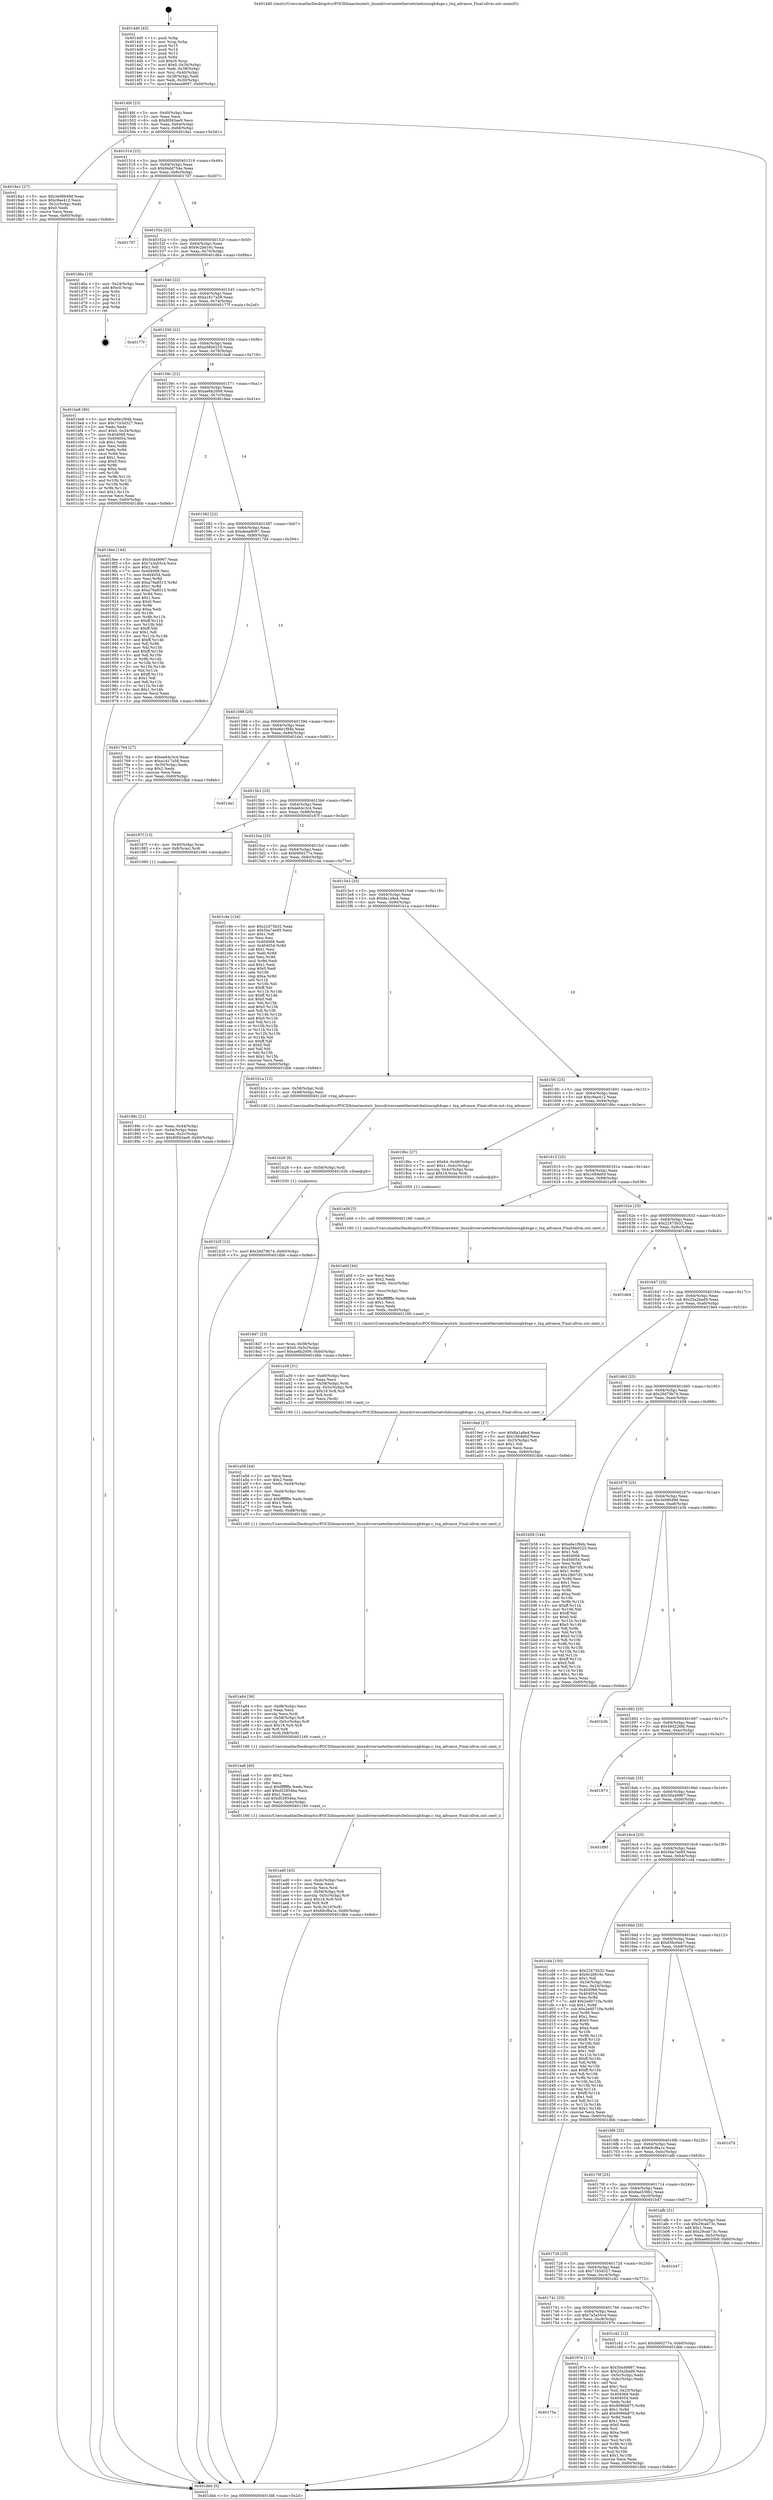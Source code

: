 digraph "0x4014d0" {
  label = "0x4014d0 (/mnt/c/Users/mathe/Desktop/tcc/POCII/binaries/extr_linuxdriversnetethernetchelsiocxgb4sge.c_txq_advance_Final-ollvm.out::main(0))"
  labelloc = "t"
  node[shape=record]

  Entry [label="",width=0.3,height=0.3,shape=circle,fillcolor=black,style=filled]
  "0x4014fd" [label="{
     0x4014fd [23]\l
     | [instrs]\l
     &nbsp;&nbsp;0x4014fd \<+3\>: mov -0x60(%rbp),%eax\l
     &nbsp;&nbsp;0x401500 \<+2\>: mov %eax,%ecx\l
     &nbsp;&nbsp;0x401502 \<+6\>: sub $0x80f43ae9,%ecx\l
     &nbsp;&nbsp;0x401508 \<+3\>: mov %eax,-0x64(%rbp)\l
     &nbsp;&nbsp;0x40150b \<+3\>: mov %ecx,-0x68(%rbp)\l
     &nbsp;&nbsp;0x40150e \<+6\>: je 00000000004018a1 \<main+0x3d1\>\l
  }"]
  "0x4018a1" [label="{
     0x4018a1 [27]\l
     | [instrs]\l
     &nbsp;&nbsp;0x4018a1 \<+5\>: mov $0x3e08649d,%eax\l
     &nbsp;&nbsp;0x4018a6 \<+5\>: mov $0xc9ae412,%ecx\l
     &nbsp;&nbsp;0x4018ab \<+3\>: mov -0x2c(%rbp),%edx\l
     &nbsp;&nbsp;0x4018ae \<+3\>: cmp $0x0,%edx\l
     &nbsp;&nbsp;0x4018b1 \<+3\>: cmove %ecx,%eax\l
     &nbsp;&nbsp;0x4018b4 \<+3\>: mov %eax,-0x60(%rbp)\l
     &nbsp;&nbsp;0x4018b7 \<+5\>: jmp 0000000000401dbb \<main+0x8eb\>\l
  }"]
  "0x401514" [label="{
     0x401514 [22]\l
     | [instrs]\l
     &nbsp;&nbsp;0x401514 \<+5\>: jmp 0000000000401519 \<main+0x49\>\l
     &nbsp;&nbsp;0x401519 \<+3\>: mov -0x64(%rbp),%eax\l
     &nbsp;&nbsp;0x40151c \<+5\>: sub $0x94dd754e,%eax\l
     &nbsp;&nbsp;0x401521 \<+3\>: mov %eax,-0x6c(%rbp)\l
     &nbsp;&nbsp;0x401524 \<+6\>: je 00000000004017d7 \<main+0x307\>\l
  }"]
  Exit [label="",width=0.3,height=0.3,shape=circle,fillcolor=black,style=filled,peripheries=2]
  "0x4017d7" [label="{
     0x4017d7\l
  }", style=dashed]
  "0x40152a" [label="{
     0x40152a [22]\l
     | [instrs]\l
     &nbsp;&nbsp;0x40152a \<+5\>: jmp 000000000040152f \<main+0x5f\>\l
     &nbsp;&nbsp;0x40152f \<+3\>: mov -0x64(%rbp),%eax\l
     &nbsp;&nbsp;0x401532 \<+5\>: sub $0x9c2b616c,%eax\l
     &nbsp;&nbsp;0x401537 \<+3\>: mov %eax,-0x70(%rbp)\l
     &nbsp;&nbsp;0x40153a \<+6\>: je 0000000000401d6a \<main+0x89a\>\l
  }"]
  "0x401b2f" [label="{
     0x401b2f [12]\l
     | [instrs]\l
     &nbsp;&nbsp;0x401b2f \<+7\>: movl $0x26d79b74,-0x60(%rbp)\l
     &nbsp;&nbsp;0x401b36 \<+5\>: jmp 0000000000401dbb \<main+0x8eb\>\l
  }"]
  "0x401d6a" [label="{
     0x401d6a [19]\l
     | [instrs]\l
     &nbsp;&nbsp;0x401d6a \<+3\>: mov -0x24(%rbp),%eax\l
     &nbsp;&nbsp;0x401d6d \<+7\>: add $0xc0,%rsp\l
     &nbsp;&nbsp;0x401d74 \<+1\>: pop %rbx\l
     &nbsp;&nbsp;0x401d75 \<+2\>: pop %r12\l
     &nbsp;&nbsp;0x401d77 \<+2\>: pop %r14\l
     &nbsp;&nbsp;0x401d79 \<+2\>: pop %r15\l
     &nbsp;&nbsp;0x401d7b \<+1\>: pop %rbp\l
     &nbsp;&nbsp;0x401d7c \<+1\>: ret\l
  }"]
  "0x401540" [label="{
     0x401540 [22]\l
     | [instrs]\l
     &nbsp;&nbsp;0x401540 \<+5\>: jmp 0000000000401545 \<main+0x75\>\l
     &nbsp;&nbsp;0x401545 \<+3\>: mov -0x64(%rbp),%eax\l
     &nbsp;&nbsp;0x401548 \<+5\>: sub $0xa1617a58,%eax\l
     &nbsp;&nbsp;0x40154d \<+3\>: mov %eax,-0x74(%rbp)\l
     &nbsp;&nbsp;0x401550 \<+6\>: je 000000000040177f \<main+0x2af\>\l
  }"]
  "0x401b26" [label="{
     0x401b26 [9]\l
     | [instrs]\l
     &nbsp;&nbsp;0x401b26 \<+4\>: mov -0x58(%rbp),%rdi\l
     &nbsp;&nbsp;0x401b2a \<+5\>: call 0000000000401030 \<free@plt\>\l
     | [calls]\l
     &nbsp;&nbsp;0x401030 \{1\} (unknown)\l
  }"]
  "0x40177f" [label="{
     0x40177f\l
  }", style=dashed]
  "0x401556" [label="{
     0x401556 [22]\l
     | [instrs]\l
     &nbsp;&nbsp;0x401556 \<+5\>: jmp 000000000040155b \<main+0x8b\>\l
     &nbsp;&nbsp;0x40155b \<+3\>: mov -0x64(%rbp),%eax\l
     &nbsp;&nbsp;0x40155e \<+5\>: sub $0xa56b0225,%eax\l
     &nbsp;&nbsp;0x401563 \<+3\>: mov %eax,-0x78(%rbp)\l
     &nbsp;&nbsp;0x401566 \<+6\>: je 0000000000401be8 \<main+0x718\>\l
  }"]
  "0x401ad0" [label="{
     0x401ad0 [43]\l
     | [instrs]\l
     &nbsp;&nbsp;0x401ad0 \<+6\>: mov -0xdc(%rbp),%ecx\l
     &nbsp;&nbsp;0x401ad6 \<+3\>: imul %eax,%ecx\l
     &nbsp;&nbsp;0x401ad9 \<+3\>: movslq %ecx,%rdi\l
     &nbsp;&nbsp;0x401adc \<+4\>: mov -0x58(%rbp),%r8\l
     &nbsp;&nbsp;0x401ae0 \<+4\>: movslq -0x5c(%rbp),%r9\l
     &nbsp;&nbsp;0x401ae4 \<+4\>: imul $0x18,%r9,%r9\l
     &nbsp;&nbsp;0x401ae8 \<+3\>: add %r9,%r8\l
     &nbsp;&nbsp;0x401aeb \<+4\>: mov %rdi,0x10(%r8)\l
     &nbsp;&nbsp;0x401aef \<+7\>: movl $0x69cf8a1e,-0x60(%rbp)\l
     &nbsp;&nbsp;0x401af6 \<+5\>: jmp 0000000000401dbb \<main+0x8eb\>\l
  }"]
  "0x401be8" [label="{
     0x401be8 [90]\l
     | [instrs]\l
     &nbsp;&nbsp;0x401be8 \<+5\>: mov $0xe6e1f94b,%eax\l
     &nbsp;&nbsp;0x401bed \<+5\>: mov $0x71b5d327,%ecx\l
     &nbsp;&nbsp;0x401bf2 \<+2\>: xor %edx,%edx\l
     &nbsp;&nbsp;0x401bf4 \<+7\>: movl $0x0,-0x34(%rbp)\l
     &nbsp;&nbsp;0x401bfb \<+7\>: mov 0x404068,%esi\l
     &nbsp;&nbsp;0x401c02 \<+7\>: mov 0x404054,%edi\l
     &nbsp;&nbsp;0x401c09 \<+3\>: sub $0x1,%edx\l
     &nbsp;&nbsp;0x401c0c \<+3\>: mov %esi,%r8d\l
     &nbsp;&nbsp;0x401c0f \<+3\>: add %edx,%r8d\l
     &nbsp;&nbsp;0x401c12 \<+4\>: imul %r8d,%esi\l
     &nbsp;&nbsp;0x401c16 \<+3\>: and $0x1,%esi\l
     &nbsp;&nbsp;0x401c19 \<+3\>: cmp $0x0,%esi\l
     &nbsp;&nbsp;0x401c1c \<+4\>: sete %r9b\l
     &nbsp;&nbsp;0x401c20 \<+3\>: cmp $0xa,%edi\l
     &nbsp;&nbsp;0x401c23 \<+4\>: setl %r10b\l
     &nbsp;&nbsp;0x401c27 \<+3\>: mov %r9b,%r11b\l
     &nbsp;&nbsp;0x401c2a \<+3\>: and %r10b,%r11b\l
     &nbsp;&nbsp;0x401c2d \<+3\>: xor %r10b,%r9b\l
     &nbsp;&nbsp;0x401c30 \<+3\>: or %r9b,%r11b\l
     &nbsp;&nbsp;0x401c33 \<+4\>: test $0x1,%r11b\l
     &nbsp;&nbsp;0x401c37 \<+3\>: cmovne %ecx,%eax\l
     &nbsp;&nbsp;0x401c3a \<+3\>: mov %eax,-0x60(%rbp)\l
     &nbsp;&nbsp;0x401c3d \<+5\>: jmp 0000000000401dbb \<main+0x8eb\>\l
  }"]
  "0x40156c" [label="{
     0x40156c [22]\l
     | [instrs]\l
     &nbsp;&nbsp;0x40156c \<+5\>: jmp 0000000000401571 \<main+0xa1\>\l
     &nbsp;&nbsp;0x401571 \<+3\>: mov -0x64(%rbp),%eax\l
     &nbsp;&nbsp;0x401574 \<+5\>: sub $0xae6b2009,%eax\l
     &nbsp;&nbsp;0x401579 \<+3\>: mov %eax,-0x7c(%rbp)\l
     &nbsp;&nbsp;0x40157c \<+6\>: je 00000000004018ee \<main+0x41e\>\l
  }"]
  "0x401aa8" [label="{
     0x401aa8 [40]\l
     | [instrs]\l
     &nbsp;&nbsp;0x401aa8 \<+5\>: mov $0x2,%ecx\l
     &nbsp;&nbsp;0x401aad \<+1\>: cltd\l
     &nbsp;&nbsp;0x401aae \<+2\>: idiv %ecx\l
     &nbsp;&nbsp;0x401ab0 \<+6\>: imul $0xfffffffe,%edx,%ecx\l
     &nbsp;&nbsp;0x401ab6 \<+6\>: add $0xd52854ba,%ecx\l
     &nbsp;&nbsp;0x401abc \<+3\>: add $0x1,%ecx\l
     &nbsp;&nbsp;0x401abf \<+6\>: sub $0xd52854ba,%ecx\l
     &nbsp;&nbsp;0x401ac5 \<+6\>: mov %ecx,-0xdc(%rbp)\l
     &nbsp;&nbsp;0x401acb \<+5\>: call 0000000000401160 \<next_i\>\l
     | [calls]\l
     &nbsp;&nbsp;0x401160 \{1\} (/mnt/c/Users/mathe/Desktop/tcc/POCII/binaries/extr_linuxdriversnetethernetchelsiocxgb4sge.c_txq_advance_Final-ollvm.out::next_i)\l
  }"]
  "0x4018ee" [label="{
     0x4018ee [144]\l
     | [instrs]\l
     &nbsp;&nbsp;0x4018ee \<+5\>: mov $0x50a49967,%eax\l
     &nbsp;&nbsp;0x4018f3 \<+5\>: mov $0x7a3a55c4,%ecx\l
     &nbsp;&nbsp;0x4018f8 \<+2\>: mov $0x1,%dl\l
     &nbsp;&nbsp;0x4018fa \<+7\>: mov 0x404068,%esi\l
     &nbsp;&nbsp;0x401901 \<+7\>: mov 0x404054,%edi\l
     &nbsp;&nbsp;0x401908 \<+3\>: mov %esi,%r8d\l
     &nbsp;&nbsp;0x40190b \<+7\>: add $0xa78a8515,%r8d\l
     &nbsp;&nbsp;0x401912 \<+4\>: sub $0x1,%r8d\l
     &nbsp;&nbsp;0x401916 \<+7\>: sub $0xa78a8515,%r8d\l
     &nbsp;&nbsp;0x40191d \<+4\>: imul %r8d,%esi\l
     &nbsp;&nbsp;0x401921 \<+3\>: and $0x1,%esi\l
     &nbsp;&nbsp;0x401924 \<+3\>: cmp $0x0,%esi\l
     &nbsp;&nbsp;0x401927 \<+4\>: sete %r9b\l
     &nbsp;&nbsp;0x40192b \<+3\>: cmp $0xa,%edi\l
     &nbsp;&nbsp;0x40192e \<+4\>: setl %r10b\l
     &nbsp;&nbsp;0x401932 \<+3\>: mov %r9b,%r11b\l
     &nbsp;&nbsp;0x401935 \<+4\>: xor $0xff,%r11b\l
     &nbsp;&nbsp;0x401939 \<+3\>: mov %r10b,%bl\l
     &nbsp;&nbsp;0x40193c \<+3\>: xor $0xff,%bl\l
     &nbsp;&nbsp;0x40193f \<+3\>: xor $0x1,%dl\l
     &nbsp;&nbsp;0x401942 \<+3\>: mov %r11b,%r14b\l
     &nbsp;&nbsp;0x401945 \<+4\>: and $0xff,%r14b\l
     &nbsp;&nbsp;0x401949 \<+3\>: and %dl,%r9b\l
     &nbsp;&nbsp;0x40194c \<+3\>: mov %bl,%r15b\l
     &nbsp;&nbsp;0x40194f \<+4\>: and $0xff,%r15b\l
     &nbsp;&nbsp;0x401953 \<+3\>: and %dl,%r10b\l
     &nbsp;&nbsp;0x401956 \<+3\>: or %r9b,%r14b\l
     &nbsp;&nbsp;0x401959 \<+3\>: or %r10b,%r15b\l
     &nbsp;&nbsp;0x40195c \<+3\>: xor %r15b,%r14b\l
     &nbsp;&nbsp;0x40195f \<+3\>: or %bl,%r11b\l
     &nbsp;&nbsp;0x401962 \<+4\>: xor $0xff,%r11b\l
     &nbsp;&nbsp;0x401966 \<+3\>: or $0x1,%dl\l
     &nbsp;&nbsp;0x401969 \<+3\>: and %dl,%r11b\l
     &nbsp;&nbsp;0x40196c \<+3\>: or %r11b,%r14b\l
     &nbsp;&nbsp;0x40196f \<+4\>: test $0x1,%r14b\l
     &nbsp;&nbsp;0x401973 \<+3\>: cmovne %ecx,%eax\l
     &nbsp;&nbsp;0x401976 \<+3\>: mov %eax,-0x60(%rbp)\l
     &nbsp;&nbsp;0x401979 \<+5\>: jmp 0000000000401dbb \<main+0x8eb\>\l
  }"]
  "0x401582" [label="{
     0x401582 [22]\l
     | [instrs]\l
     &nbsp;&nbsp;0x401582 \<+5\>: jmp 0000000000401587 \<main+0xb7\>\l
     &nbsp;&nbsp;0x401587 \<+3\>: mov -0x64(%rbp),%eax\l
     &nbsp;&nbsp;0x40158a \<+5\>: sub $0xdeea9097,%eax\l
     &nbsp;&nbsp;0x40158f \<+3\>: mov %eax,-0x80(%rbp)\l
     &nbsp;&nbsp;0x401592 \<+6\>: je 0000000000401764 \<main+0x294\>\l
  }"]
  "0x401a84" [label="{
     0x401a84 [36]\l
     | [instrs]\l
     &nbsp;&nbsp;0x401a84 \<+6\>: mov -0xd8(%rbp),%ecx\l
     &nbsp;&nbsp;0x401a8a \<+3\>: imul %eax,%ecx\l
     &nbsp;&nbsp;0x401a8d \<+3\>: movslq %ecx,%rdi\l
     &nbsp;&nbsp;0x401a90 \<+4\>: mov -0x58(%rbp),%r8\l
     &nbsp;&nbsp;0x401a94 \<+4\>: movslq -0x5c(%rbp),%r9\l
     &nbsp;&nbsp;0x401a98 \<+4\>: imul $0x18,%r9,%r9\l
     &nbsp;&nbsp;0x401a9c \<+3\>: add %r9,%r8\l
     &nbsp;&nbsp;0x401a9f \<+4\>: mov %rdi,0x8(%r8)\l
     &nbsp;&nbsp;0x401aa3 \<+5\>: call 0000000000401160 \<next_i\>\l
     | [calls]\l
     &nbsp;&nbsp;0x401160 \{1\} (/mnt/c/Users/mathe/Desktop/tcc/POCII/binaries/extr_linuxdriversnetethernetchelsiocxgb4sge.c_txq_advance_Final-ollvm.out::next_i)\l
  }"]
  "0x401764" [label="{
     0x401764 [27]\l
     | [instrs]\l
     &nbsp;&nbsp;0x401764 \<+5\>: mov $0xee64c3c4,%eax\l
     &nbsp;&nbsp;0x401769 \<+5\>: mov $0xa1617a58,%ecx\l
     &nbsp;&nbsp;0x40176e \<+3\>: mov -0x30(%rbp),%edx\l
     &nbsp;&nbsp;0x401771 \<+3\>: cmp $0x2,%edx\l
     &nbsp;&nbsp;0x401774 \<+3\>: cmovne %ecx,%eax\l
     &nbsp;&nbsp;0x401777 \<+3\>: mov %eax,-0x60(%rbp)\l
     &nbsp;&nbsp;0x40177a \<+5\>: jmp 0000000000401dbb \<main+0x8eb\>\l
  }"]
  "0x401598" [label="{
     0x401598 [25]\l
     | [instrs]\l
     &nbsp;&nbsp;0x401598 \<+5\>: jmp 000000000040159d \<main+0xcd\>\l
     &nbsp;&nbsp;0x40159d \<+3\>: mov -0x64(%rbp),%eax\l
     &nbsp;&nbsp;0x4015a0 \<+5\>: sub $0xe6e1f94b,%eax\l
     &nbsp;&nbsp;0x4015a5 \<+6\>: mov %eax,-0x84(%rbp)\l
     &nbsp;&nbsp;0x4015ab \<+6\>: je 0000000000401da1 \<main+0x8d1\>\l
  }"]
  "0x401dbb" [label="{
     0x401dbb [5]\l
     | [instrs]\l
     &nbsp;&nbsp;0x401dbb \<+5\>: jmp 00000000004014fd \<main+0x2d\>\l
  }"]
  "0x4014d0" [label="{
     0x4014d0 [45]\l
     | [instrs]\l
     &nbsp;&nbsp;0x4014d0 \<+1\>: push %rbp\l
     &nbsp;&nbsp;0x4014d1 \<+3\>: mov %rsp,%rbp\l
     &nbsp;&nbsp;0x4014d4 \<+2\>: push %r15\l
     &nbsp;&nbsp;0x4014d6 \<+2\>: push %r14\l
     &nbsp;&nbsp;0x4014d8 \<+2\>: push %r12\l
     &nbsp;&nbsp;0x4014da \<+1\>: push %rbx\l
     &nbsp;&nbsp;0x4014db \<+7\>: sub $0xc0,%rsp\l
     &nbsp;&nbsp;0x4014e2 \<+7\>: movl $0x0,-0x34(%rbp)\l
     &nbsp;&nbsp;0x4014e9 \<+3\>: mov %edi,-0x38(%rbp)\l
     &nbsp;&nbsp;0x4014ec \<+4\>: mov %rsi,-0x40(%rbp)\l
     &nbsp;&nbsp;0x4014f0 \<+3\>: mov -0x38(%rbp),%edi\l
     &nbsp;&nbsp;0x4014f3 \<+3\>: mov %edi,-0x30(%rbp)\l
     &nbsp;&nbsp;0x4014f6 \<+7\>: movl $0xdeea9097,-0x60(%rbp)\l
  }"]
  "0x401a58" [label="{
     0x401a58 [44]\l
     | [instrs]\l
     &nbsp;&nbsp;0x401a58 \<+2\>: xor %ecx,%ecx\l
     &nbsp;&nbsp;0x401a5a \<+5\>: mov $0x2,%edx\l
     &nbsp;&nbsp;0x401a5f \<+6\>: mov %edx,-0xd4(%rbp)\l
     &nbsp;&nbsp;0x401a65 \<+1\>: cltd\l
     &nbsp;&nbsp;0x401a66 \<+6\>: mov -0xd4(%rbp),%esi\l
     &nbsp;&nbsp;0x401a6c \<+2\>: idiv %esi\l
     &nbsp;&nbsp;0x401a6e \<+6\>: imul $0xfffffffe,%edx,%edx\l
     &nbsp;&nbsp;0x401a74 \<+3\>: sub $0x1,%ecx\l
     &nbsp;&nbsp;0x401a77 \<+2\>: sub %ecx,%edx\l
     &nbsp;&nbsp;0x401a79 \<+6\>: mov %edx,-0xd8(%rbp)\l
     &nbsp;&nbsp;0x401a7f \<+5\>: call 0000000000401160 \<next_i\>\l
     | [calls]\l
     &nbsp;&nbsp;0x401160 \{1\} (/mnt/c/Users/mathe/Desktop/tcc/POCII/binaries/extr_linuxdriversnetethernetchelsiocxgb4sge.c_txq_advance_Final-ollvm.out::next_i)\l
  }"]
  "0x401da1" [label="{
     0x401da1\l
  }", style=dashed]
  "0x4015b1" [label="{
     0x4015b1 [25]\l
     | [instrs]\l
     &nbsp;&nbsp;0x4015b1 \<+5\>: jmp 00000000004015b6 \<main+0xe6\>\l
     &nbsp;&nbsp;0x4015b6 \<+3\>: mov -0x64(%rbp),%eax\l
     &nbsp;&nbsp;0x4015b9 \<+5\>: sub $0xee64c3c4,%eax\l
     &nbsp;&nbsp;0x4015be \<+6\>: mov %eax,-0x88(%rbp)\l
     &nbsp;&nbsp;0x4015c4 \<+6\>: je 000000000040187f \<main+0x3af\>\l
  }"]
  "0x401a39" [label="{
     0x401a39 [31]\l
     | [instrs]\l
     &nbsp;&nbsp;0x401a39 \<+6\>: mov -0xd0(%rbp),%ecx\l
     &nbsp;&nbsp;0x401a3f \<+3\>: imul %eax,%ecx\l
     &nbsp;&nbsp;0x401a42 \<+4\>: mov -0x58(%rbp),%rdi\l
     &nbsp;&nbsp;0x401a46 \<+4\>: movslq -0x5c(%rbp),%r8\l
     &nbsp;&nbsp;0x401a4a \<+4\>: imul $0x18,%r8,%r8\l
     &nbsp;&nbsp;0x401a4e \<+3\>: add %r8,%rdi\l
     &nbsp;&nbsp;0x401a51 \<+2\>: mov %ecx,(%rdi)\l
     &nbsp;&nbsp;0x401a53 \<+5\>: call 0000000000401160 \<next_i\>\l
     | [calls]\l
     &nbsp;&nbsp;0x401160 \{1\} (/mnt/c/Users/mathe/Desktop/tcc/POCII/binaries/extr_linuxdriversnetethernetchelsiocxgb4sge.c_txq_advance_Final-ollvm.out::next_i)\l
  }"]
  "0x40187f" [label="{
     0x40187f [13]\l
     | [instrs]\l
     &nbsp;&nbsp;0x40187f \<+4\>: mov -0x40(%rbp),%rax\l
     &nbsp;&nbsp;0x401883 \<+4\>: mov 0x8(%rax),%rdi\l
     &nbsp;&nbsp;0x401887 \<+5\>: call 0000000000401060 \<atoi@plt\>\l
     | [calls]\l
     &nbsp;&nbsp;0x401060 \{1\} (unknown)\l
  }"]
  "0x4015ca" [label="{
     0x4015ca [25]\l
     | [instrs]\l
     &nbsp;&nbsp;0x4015ca \<+5\>: jmp 00000000004015cf \<main+0xff\>\l
     &nbsp;&nbsp;0x4015cf \<+3\>: mov -0x64(%rbp),%eax\l
     &nbsp;&nbsp;0x4015d2 \<+5\>: sub $0xf460277e,%eax\l
     &nbsp;&nbsp;0x4015d7 \<+6\>: mov %eax,-0x8c(%rbp)\l
     &nbsp;&nbsp;0x4015dd \<+6\>: je 0000000000401c4e \<main+0x77e\>\l
  }"]
  "0x40188c" [label="{
     0x40188c [21]\l
     | [instrs]\l
     &nbsp;&nbsp;0x40188c \<+3\>: mov %eax,-0x44(%rbp)\l
     &nbsp;&nbsp;0x40188f \<+3\>: mov -0x44(%rbp),%eax\l
     &nbsp;&nbsp;0x401892 \<+3\>: mov %eax,-0x2c(%rbp)\l
     &nbsp;&nbsp;0x401895 \<+7\>: movl $0x80f43ae9,-0x60(%rbp)\l
     &nbsp;&nbsp;0x40189c \<+5\>: jmp 0000000000401dbb \<main+0x8eb\>\l
  }"]
  "0x401a0d" [label="{
     0x401a0d [44]\l
     | [instrs]\l
     &nbsp;&nbsp;0x401a0d \<+2\>: xor %ecx,%ecx\l
     &nbsp;&nbsp;0x401a0f \<+5\>: mov $0x2,%edx\l
     &nbsp;&nbsp;0x401a14 \<+6\>: mov %edx,-0xcc(%rbp)\l
     &nbsp;&nbsp;0x401a1a \<+1\>: cltd\l
     &nbsp;&nbsp;0x401a1b \<+6\>: mov -0xcc(%rbp),%esi\l
     &nbsp;&nbsp;0x401a21 \<+2\>: idiv %esi\l
     &nbsp;&nbsp;0x401a23 \<+6\>: imul $0xfffffffe,%edx,%edx\l
     &nbsp;&nbsp;0x401a29 \<+3\>: sub $0x1,%ecx\l
     &nbsp;&nbsp;0x401a2c \<+2\>: sub %ecx,%edx\l
     &nbsp;&nbsp;0x401a2e \<+6\>: mov %edx,-0xd0(%rbp)\l
     &nbsp;&nbsp;0x401a34 \<+5\>: call 0000000000401160 \<next_i\>\l
     | [calls]\l
     &nbsp;&nbsp;0x401160 \{1\} (/mnt/c/Users/mathe/Desktop/tcc/POCII/binaries/extr_linuxdriversnetethernetchelsiocxgb4sge.c_txq_advance_Final-ollvm.out::next_i)\l
  }"]
  "0x401c4e" [label="{
     0x401c4e [134]\l
     | [instrs]\l
     &nbsp;&nbsp;0x401c4e \<+5\>: mov $0x22475b32,%eax\l
     &nbsp;&nbsp;0x401c53 \<+5\>: mov $0x5ba7ee85,%ecx\l
     &nbsp;&nbsp;0x401c58 \<+2\>: mov $0x1,%dl\l
     &nbsp;&nbsp;0x401c5a \<+2\>: xor %esi,%esi\l
     &nbsp;&nbsp;0x401c5c \<+7\>: mov 0x404068,%edi\l
     &nbsp;&nbsp;0x401c63 \<+8\>: mov 0x404054,%r8d\l
     &nbsp;&nbsp;0x401c6b \<+3\>: sub $0x1,%esi\l
     &nbsp;&nbsp;0x401c6e \<+3\>: mov %edi,%r9d\l
     &nbsp;&nbsp;0x401c71 \<+3\>: add %esi,%r9d\l
     &nbsp;&nbsp;0x401c74 \<+4\>: imul %r9d,%edi\l
     &nbsp;&nbsp;0x401c78 \<+3\>: and $0x1,%edi\l
     &nbsp;&nbsp;0x401c7b \<+3\>: cmp $0x0,%edi\l
     &nbsp;&nbsp;0x401c7e \<+4\>: sete %r10b\l
     &nbsp;&nbsp;0x401c82 \<+4\>: cmp $0xa,%r8d\l
     &nbsp;&nbsp;0x401c86 \<+4\>: setl %r11b\l
     &nbsp;&nbsp;0x401c8a \<+3\>: mov %r10b,%bl\l
     &nbsp;&nbsp;0x401c8d \<+3\>: xor $0xff,%bl\l
     &nbsp;&nbsp;0x401c90 \<+3\>: mov %r11b,%r14b\l
     &nbsp;&nbsp;0x401c93 \<+4\>: xor $0xff,%r14b\l
     &nbsp;&nbsp;0x401c97 \<+3\>: xor $0x0,%dl\l
     &nbsp;&nbsp;0x401c9a \<+3\>: mov %bl,%r15b\l
     &nbsp;&nbsp;0x401c9d \<+4\>: and $0x0,%r15b\l
     &nbsp;&nbsp;0x401ca1 \<+3\>: and %dl,%r10b\l
     &nbsp;&nbsp;0x401ca4 \<+3\>: mov %r14b,%r12b\l
     &nbsp;&nbsp;0x401ca7 \<+4\>: and $0x0,%r12b\l
     &nbsp;&nbsp;0x401cab \<+3\>: and %dl,%r11b\l
     &nbsp;&nbsp;0x401cae \<+3\>: or %r10b,%r15b\l
     &nbsp;&nbsp;0x401cb1 \<+3\>: or %r11b,%r12b\l
     &nbsp;&nbsp;0x401cb4 \<+3\>: xor %r12b,%r15b\l
     &nbsp;&nbsp;0x401cb7 \<+3\>: or %r14b,%bl\l
     &nbsp;&nbsp;0x401cba \<+3\>: xor $0xff,%bl\l
     &nbsp;&nbsp;0x401cbd \<+3\>: or $0x0,%dl\l
     &nbsp;&nbsp;0x401cc0 \<+2\>: and %dl,%bl\l
     &nbsp;&nbsp;0x401cc2 \<+3\>: or %bl,%r15b\l
     &nbsp;&nbsp;0x401cc5 \<+4\>: test $0x1,%r15b\l
     &nbsp;&nbsp;0x401cc9 \<+3\>: cmovne %ecx,%eax\l
     &nbsp;&nbsp;0x401ccc \<+3\>: mov %eax,-0x60(%rbp)\l
     &nbsp;&nbsp;0x401ccf \<+5\>: jmp 0000000000401dbb \<main+0x8eb\>\l
  }"]
  "0x4015e3" [label="{
     0x4015e3 [25]\l
     | [instrs]\l
     &nbsp;&nbsp;0x4015e3 \<+5\>: jmp 00000000004015e8 \<main+0x118\>\l
     &nbsp;&nbsp;0x4015e8 \<+3\>: mov -0x64(%rbp),%eax\l
     &nbsp;&nbsp;0x4015eb \<+5\>: sub $0x8a1a9a4,%eax\l
     &nbsp;&nbsp;0x4015f0 \<+6\>: mov %eax,-0x90(%rbp)\l
     &nbsp;&nbsp;0x4015f6 \<+6\>: je 0000000000401b1a \<main+0x64a\>\l
  }"]
  "0x40175a" [label="{
     0x40175a\l
  }", style=dashed]
  "0x401b1a" [label="{
     0x401b1a [12]\l
     | [instrs]\l
     &nbsp;&nbsp;0x401b1a \<+4\>: mov -0x58(%rbp),%rdi\l
     &nbsp;&nbsp;0x401b1e \<+3\>: mov -0x48(%rbp),%esi\l
     &nbsp;&nbsp;0x401b21 \<+5\>: call 0000000000401240 \<txq_advance\>\l
     | [calls]\l
     &nbsp;&nbsp;0x401240 \{1\} (/mnt/c/Users/mathe/Desktop/tcc/POCII/binaries/extr_linuxdriversnetethernetchelsiocxgb4sge.c_txq_advance_Final-ollvm.out::txq_advance)\l
  }"]
  "0x4015fc" [label="{
     0x4015fc [25]\l
     | [instrs]\l
     &nbsp;&nbsp;0x4015fc \<+5\>: jmp 0000000000401601 \<main+0x131\>\l
     &nbsp;&nbsp;0x401601 \<+3\>: mov -0x64(%rbp),%eax\l
     &nbsp;&nbsp;0x401604 \<+5\>: sub $0xc9ae412,%eax\l
     &nbsp;&nbsp;0x401609 \<+6\>: mov %eax,-0x94(%rbp)\l
     &nbsp;&nbsp;0x40160f \<+6\>: je 00000000004018bc \<main+0x3ec\>\l
  }"]
  "0x40197e" [label="{
     0x40197e [111]\l
     | [instrs]\l
     &nbsp;&nbsp;0x40197e \<+5\>: mov $0x50a49967,%eax\l
     &nbsp;&nbsp;0x401983 \<+5\>: mov $0x25a2bad9,%ecx\l
     &nbsp;&nbsp;0x401988 \<+3\>: mov -0x5c(%rbp),%edx\l
     &nbsp;&nbsp;0x40198b \<+3\>: cmp -0x4c(%rbp),%edx\l
     &nbsp;&nbsp;0x40198e \<+4\>: setl %sil\l
     &nbsp;&nbsp;0x401992 \<+4\>: and $0x1,%sil\l
     &nbsp;&nbsp;0x401996 \<+4\>: mov %sil,-0x25(%rbp)\l
     &nbsp;&nbsp;0x40199a \<+7\>: mov 0x404068,%edx\l
     &nbsp;&nbsp;0x4019a1 \<+7\>: mov 0x404054,%edi\l
     &nbsp;&nbsp;0x4019a8 \<+3\>: mov %edx,%r8d\l
     &nbsp;&nbsp;0x4019ab \<+7\>: sub $0x9086b875,%r8d\l
     &nbsp;&nbsp;0x4019b2 \<+4\>: sub $0x1,%r8d\l
     &nbsp;&nbsp;0x4019b6 \<+7\>: add $0x9086b875,%r8d\l
     &nbsp;&nbsp;0x4019bd \<+4\>: imul %r8d,%edx\l
     &nbsp;&nbsp;0x4019c1 \<+3\>: and $0x1,%edx\l
     &nbsp;&nbsp;0x4019c4 \<+3\>: cmp $0x0,%edx\l
     &nbsp;&nbsp;0x4019c7 \<+4\>: sete %sil\l
     &nbsp;&nbsp;0x4019cb \<+3\>: cmp $0xa,%edi\l
     &nbsp;&nbsp;0x4019ce \<+4\>: setl %r9b\l
     &nbsp;&nbsp;0x4019d2 \<+3\>: mov %sil,%r10b\l
     &nbsp;&nbsp;0x4019d5 \<+3\>: and %r9b,%r10b\l
     &nbsp;&nbsp;0x4019d8 \<+3\>: xor %r9b,%sil\l
     &nbsp;&nbsp;0x4019db \<+3\>: or %sil,%r10b\l
     &nbsp;&nbsp;0x4019de \<+4\>: test $0x1,%r10b\l
     &nbsp;&nbsp;0x4019e2 \<+3\>: cmovne %ecx,%eax\l
     &nbsp;&nbsp;0x4019e5 \<+3\>: mov %eax,-0x60(%rbp)\l
     &nbsp;&nbsp;0x4019e8 \<+5\>: jmp 0000000000401dbb \<main+0x8eb\>\l
  }"]
  "0x4018bc" [label="{
     0x4018bc [27]\l
     | [instrs]\l
     &nbsp;&nbsp;0x4018bc \<+7\>: movl $0x64,-0x48(%rbp)\l
     &nbsp;&nbsp;0x4018c3 \<+7\>: movl $0x1,-0x4c(%rbp)\l
     &nbsp;&nbsp;0x4018ca \<+4\>: movslq -0x4c(%rbp),%rax\l
     &nbsp;&nbsp;0x4018ce \<+4\>: imul $0x18,%rax,%rdi\l
     &nbsp;&nbsp;0x4018d2 \<+5\>: call 0000000000401050 \<malloc@plt\>\l
     | [calls]\l
     &nbsp;&nbsp;0x401050 \{1\} (unknown)\l
  }"]
  "0x401615" [label="{
     0x401615 [25]\l
     | [instrs]\l
     &nbsp;&nbsp;0x401615 \<+5\>: jmp 000000000040161a \<main+0x14a\>\l
     &nbsp;&nbsp;0x40161a \<+3\>: mov -0x64(%rbp),%eax\l
     &nbsp;&nbsp;0x40161d \<+5\>: sub $0x1664efcf,%eax\l
     &nbsp;&nbsp;0x401622 \<+6\>: mov %eax,-0x98(%rbp)\l
     &nbsp;&nbsp;0x401628 \<+6\>: je 0000000000401a08 \<main+0x538\>\l
  }"]
  "0x4018d7" [label="{
     0x4018d7 [23]\l
     | [instrs]\l
     &nbsp;&nbsp;0x4018d7 \<+4\>: mov %rax,-0x58(%rbp)\l
     &nbsp;&nbsp;0x4018db \<+7\>: movl $0x0,-0x5c(%rbp)\l
     &nbsp;&nbsp;0x4018e2 \<+7\>: movl $0xae6b2009,-0x60(%rbp)\l
     &nbsp;&nbsp;0x4018e9 \<+5\>: jmp 0000000000401dbb \<main+0x8eb\>\l
  }"]
  "0x401741" [label="{
     0x401741 [25]\l
     | [instrs]\l
     &nbsp;&nbsp;0x401741 \<+5\>: jmp 0000000000401746 \<main+0x276\>\l
     &nbsp;&nbsp;0x401746 \<+3\>: mov -0x64(%rbp),%eax\l
     &nbsp;&nbsp;0x401749 \<+5\>: sub $0x7a3a55c4,%eax\l
     &nbsp;&nbsp;0x40174e \<+6\>: mov %eax,-0xc8(%rbp)\l
     &nbsp;&nbsp;0x401754 \<+6\>: je 000000000040197e \<main+0x4ae\>\l
  }"]
  "0x401a08" [label="{
     0x401a08 [5]\l
     | [instrs]\l
     &nbsp;&nbsp;0x401a08 \<+5\>: call 0000000000401160 \<next_i\>\l
     | [calls]\l
     &nbsp;&nbsp;0x401160 \{1\} (/mnt/c/Users/mathe/Desktop/tcc/POCII/binaries/extr_linuxdriversnetethernetchelsiocxgb4sge.c_txq_advance_Final-ollvm.out::next_i)\l
  }"]
  "0x40162e" [label="{
     0x40162e [25]\l
     | [instrs]\l
     &nbsp;&nbsp;0x40162e \<+5\>: jmp 0000000000401633 \<main+0x163\>\l
     &nbsp;&nbsp;0x401633 \<+3\>: mov -0x64(%rbp),%eax\l
     &nbsp;&nbsp;0x401636 \<+5\>: sub $0x22475b32,%eax\l
     &nbsp;&nbsp;0x40163b \<+6\>: mov %eax,-0x9c(%rbp)\l
     &nbsp;&nbsp;0x401641 \<+6\>: je 0000000000401db4 \<main+0x8e4\>\l
  }"]
  "0x401c42" [label="{
     0x401c42 [12]\l
     | [instrs]\l
     &nbsp;&nbsp;0x401c42 \<+7\>: movl $0xf460277e,-0x60(%rbp)\l
     &nbsp;&nbsp;0x401c49 \<+5\>: jmp 0000000000401dbb \<main+0x8eb\>\l
  }"]
  "0x401db4" [label="{
     0x401db4\l
  }", style=dashed]
  "0x401647" [label="{
     0x401647 [25]\l
     | [instrs]\l
     &nbsp;&nbsp;0x401647 \<+5\>: jmp 000000000040164c \<main+0x17c\>\l
     &nbsp;&nbsp;0x40164c \<+3\>: mov -0x64(%rbp),%eax\l
     &nbsp;&nbsp;0x40164f \<+5\>: sub $0x25a2bad9,%eax\l
     &nbsp;&nbsp;0x401654 \<+6\>: mov %eax,-0xa0(%rbp)\l
     &nbsp;&nbsp;0x40165a \<+6\>: je 00000000004019ed \<main+0x51d\>\l
  }"]
  "0x401728" [label="{
     0x401728 [25]\l
     | [instrs]\l
     &nbsp;&nbsp;0x401728 \<+5\>: jmp 000000000040172d \<main+0x25d\>\l
     &nbsp;&nbsp;0x40172d \<+3\>: mov -0x64(%rbp),%eax\l
     &nbsp;&nbsp;0x401730 \<+5\>: sub $0x71b5d327,%eax\l
     &nbsp;&nbsp;0x401735 \<+6\>: mov %eax,-0xc4(%rbp)\l
     &nbsp;&nbsp;0x40173b \<+6\>: je 0000000000401c42 \<main+0x772\>\l
  }"]
  "0x4019ed" [label="{
     0x4019ed [27]\l
     | [instrs]\l
     &nbsp;&nbsp;0x4019ed \<+5\>: mov $0x8a1a9a4,%eax\l
     &nbsp;&nbsp;0x4019f2 \<+5\>: mov $0x1664efcf,%ecx\l
     &nbsp;&nbsp;0x4019f7 \<+3\>: mov -0x25(%rbp),%dl\l
     &nbsp;&nbsp;0x4019fa \<+3\>: test $0x1,%dl\l
     &nbsp;&nbsp;0x4019fd \<+3\>: cmovne %ecx,%eax\l
     &nbsp;&nbsp;0x401a00 \<+3\>: mov %eax,-0x60(%rbp)\l
     &nbsp;&nbsp;0x401a03 \<+5\>: jmp 0000000000401dbb \<main+0x8eb\>\l
  }"]
  "0x401660" [label="{
     0x401660 [25]\l
     | [instrs]\l
     &nbsp;&nbsp;0x401660 \<+5\>: jmp 0000000000401665 \<main+0x195\>\l
     &nbsp;&nbsp;0x401665 \<+3\>: mov -0x64(%rbp),%eax\l
     &nbsp;&nbsp;0x401668 \<+5\>: sub $0x26d79b74,%eax\l
     &nbsp;&nbsp;0x40166d \<+6\>: mov %eax,-0xa4(%rbp)\l
     &nbsp;&nbsp;0x401673 \<+6\>: je 0000000000401b58 \<main+0x688\>\l
  }"]
  "0x401b47" [label="{
     0x401b47\l
  }", style=dashed]
  "0x401b58" [label="{
     0x401b58 [144]\l
     | [instrs]\l
     &nbsp;&nbsp;0x401b58 \<+5\>: mov $0xe6e1f94b,%eax\l
     &nbsp;&nbsp;0x401b5d \<+5\>: mov $0xa56b0225,%ecx\l
     &nbsp;&nbsp;0x401b62 \<+2\>: mov $0x1,%dl\l
     &nbsp;&nbsp;0x401b64 \<+7\>: mov 0x404068,%esi\l
     &nbsp;&nbsp;0x401b6b \<+7\>: mov 0x404054,%edi\l
     &nbsp;&nbsp;0x401b72 \<+3\>: mov %esi,%r8d\l
     &nbsp;&nbsp;0x401b75 \<+7\>: sub $0x1fb07d5,%r8d\l
     &nbsp;&nbsp;0x401b7c \<+4\>: sub $0x1,%r8d\l
     &nbsp;&nbsp;0x401b80 \<+7\>: add $0x1fb07d5,%r8d\l
     &nbsp;&nbsp;0x401b87 \<+4\>: imul %r8d,%esi\l
     &nbsp;&nbsp;0x401b8b \<+3\>: and $0x1,%esi\l
     &nbsp;&nbsp;0x401b8e \<+3\>: cmp $0x0,%esi\l
     &nbsp;&nbsp;0x401b91 \<+4\>: sete %r9b\l
     &nbsp;&nbsp;0x401b95 \<+3\>: cmp $0xa,%edi\l
     &nbsp;&nbsp;0x401b98 \<+4\>: setl %r10b\l
     &nbsp;&nbsp;0x401b9c \<+3\>: mov %r9b,%r11b\l
     &nbsp;&nbsp;0x401b9f \<+4\>: xor $0xff,%r11b\l
     &nbsp;&nbsp;0x401ba3 \<+3\>: mov %r10b,%bl\l
     &nbsp;&nbsp;0x401ba6 \<+3\>: xor $0xff,%bl\l
     &nbsp;&nbsp;0x401ba9 \<+3\>: xor $0x0,%dl\l
     &nbsp;&nbsp;0x401bac \<+3\>: mov %r11b,%r14b\l
     &nbsp;&nbsp;0x401baf \<+4\>: and $0x0,%r14b\l
     &nbsp;&nbsp;0x401bb3 \<+3\>: and %dl,%r9b\l
     &nbsp;&nbsp;0x401bb6 \<+3\>: mov %bl,%r15b\l
     &nbsp;&nbsp;0x401bb9 \<+4\>: and $0x0,%r15b\l
     &nbsp;&nbsp;0x401bbd \<+3\>: and %dl,%r10b\l
     &nbsp;&nbsp;0x401bc0 \<+3\>: or %r9b,%r14b\l
     &nbsp;&nbsp;0x401bc3 \<+3\>: or %r10b,%r15b\l
     &nbsp;&nbsp;0x401bc6 \<+3\>: xor %r15b,%r14b\l
     &nbsp;&nbsp;0x401bc9 \<+3\>: or %bl,%r11b\l
     &nbsp;&nbsp;0x401bcc \<+4\>: xor $0xff,%r11b\l
     &nbsp;&nbsp;0x401bd0 \<+3\>: or $0x0,%dl\l
     &nbsp;&nbsp;0x401bd3 \<+3\>: and %dl,%r11b\l
     &nbsp;&nbsp;0x401bd6 \<+3\>: or %r11b,%r14b\l
     &nbsp;&nbsp;0x401bd9 \<+4\>: test $0x1,%r14b\l
     &nbsp;&nbsp;0x401bdd \<+3\>: cmovne %ecx,%eax\l
     &nbsp;&nbsp;0x401be0 \<+3\>: mov %eax,-0x60(%rbp)\l
     &nbsp;&nbsp;0x401be3 \<+5\>: jmp 0000000000401dbb \<main+0x8eb\>\l
  }"]
  "0x401679" [label="{
     0x401679 [25]\l
     | [instrs]\l
     &nbsp;&nbsp;0x401679 \<+5\>: jmp 000000000040167e \<main+0x1ae\>\l
     &nbsp;&nbsp;0x40167e \<+3\>: mov -0x64(%rbp),%eax\l
     &nbsp;&nbsp;0x401681 \<+5\>: sub $0x3e08649d,%eax\l
     &nbsp;&nbsp;0x401686 \<+6\>: mov %eax,-0xa8(%rbp)\l
     &nbsp;&nbsp;0x40168c \<+6\>: je 0000000000401b3b \<main+0x66b\>\l
  }"]
  "0x40170f" [label="{
     0x40170f [25]\l
     | [instrs]\l
     &nbsp;&nbsp;0x40170f \<+5\>: jmp 0000000000401714 \<main+0x244\>\l
     &nbsp;&nbsp;0x401714 \<+3\>: mov -0x64(%rbp),%eax\l
     &nbsp;&nbsp;0x401717 \<+5\>: sub $0x6ae539b1,%eax\l
     &nbsp;&nbsp;0x40171c \<+6\>: mov %eax,-0xc0(%rbp)\l
     &nbsp;&nbsp;0x401722 \<+6\>: je 0000000000401b47 \<main+0x677\>\l
  }"]
  "0x401b3b" [label="{
     0x401b3b\l
  }", style=dashed]
  "0x401692" [label="{
     0x401692 [25]\l
     | [instrs]\l
     &nbsp;&nbsp;0x401692 \<+5\>: jmp 0000000000401697 \<main+0x1c7\>\l
     &nbsp;&nbsp;0x401697 \<+3\>: mov -0x64(%rbp),%eax\l
     &nbsp;&nbsp;0x40169a \<+5\>: sub $0x484226fd,%eax\l
     &nbsp;&nbsp;0x40169f \<+6\>: mov %eax,-0xac(%rbp)\l
     &nbsp;&nbsp;0x4016a5 \<+6\>: je 0000000000401873 \<main+0x3a3\>\l
  }"]
  "0x401afb" [label="{
     0x401afb [31]\l
     | [instrs]\l
     &nbsp;&nbsp;0x401afb \<+3\>: mov -0x5c(%rbp),%eax\l
     &nbsp;&nbsp;0x401afe \<+5\>: sub $0x29cab73c,%eax\l
     &nbsp;&nbsp;0x401b03 \<+3\>: add $0x1,%eax\l
     &nbsp;&nbsp;0x401b06 \<+5\>: add $0x29cab73c,%eax\l
     &nbsp;&nbsp;0x401b0b \<+3\>: mov %eax,-0x5c(%rbp)\l
     &nbsp;&nbsp;0x401b0e \<+7\>: movl $0xae6b2009,-0x60(%rbp)\l
     &nbsp;&nbsp;0x401b15 \<+5\>: jmp 0000000000401dbb \<main+0x8eb\>\l
  }"]
  "0x401873" [label="{
     0x401873\l
  }", style=dashed]
  "0x4016ab" [label="{
     0x4016ab [25]\l
     | [instrs]\l
     &nbsp;&nbsp;0x4016ab \<+5\>: jmp 00000000004016b0 \<main+0x1e0\>\l
     &nbsp;&nbsp;0x4016b0 \<+3\>: mov -0x64(%rbp),%eax\l
     &nbsp;&nbsp;0x4016b3 \<+5\>: sub $0x50a49967,%eax\l
     &nbsp;&nbsp;0x4016b8 \<+6\>: mov %eax,-0xb0(%rbp)\l
     &nbsp;&nbsp;0x4016be \<+6\>: je 0000000000401d95 \<main+0x8c5\>\l
  }"]
  "0x4016f6" [label="{
     0x4016f6 [25]\l
     | [instrs]\l
     &nbsp;&nbsp;0x4016f6 \<+5\>: jmp 00000000004016fb \<main+0x22b\>\l
     &nbsp;&nbsp;0x4016fb \<+3\>: mov -0x64(%rbp),%eax\l
     &nbsp;&nbsp;0x4016fe \<+5\>: sub $0x69cf8a1e,%eax\l
     &nbsp;&nbsp;0x401703 \<+6\>: mov %eax,-0xbc(%rbp)\l
     &nbsp;&nbsp;0x401709 \<+6\>: je 0000000000401afb \<main+0x62b\>\l
  }"]
  "0x401d95" [label="{
     0x401d95\l
  }", style=dashed]
  "0x4016c4" [label="{
     0x4016c4 [25]\l
     | [instrs]\l
     &nbsp;&nbsp;0x4016c4 \<+5\>: jmp 00000000004016c9 \<main+0x1f9\>\l
     &nbsp;&nbsp;0x4016c9 \<+3\>: mov -0x64(%rbp),%eax\l
     &nbsp;&nbsp;0x4016cc \<+5\>: sub $0x5ba7ee85,%eax\l
     &nbsp;&nbsp;0x4016d1 \<+6\>: mov %eax,-0xb4(%rbp)\l
     &nbsp;&nbsp;0x4016d7 \<+6\>: je 0000000000401cd4 \<main+0x804\>\l
  }"]
  "0x401d7d" [label="{
     0x401d7d\l
  }", style=dashed]
  "0x401cd4" [label="{
     0x401cd4 [150]\l
     | [instrs]\l
     &nbsp;&nbsp;0x401cd4 \<+5\>: mov $0x22475b32,%eax\l
     &nbsp;&nbsp;0x401cd9 \<+5\>: mov $0x9c2b616c,%ecx\l
     &nbsp;&nbsp;0x401cde \<+2\>: mov $0x1,%dl\l
     &nbsp;&nbsp;0x401ce0 \<+3\>: mov -0x34(%rbp),%esi\l
     &nbsp;&nbsp;0x401ce3 \<+3\>: mov %esi,-0x24(%rbp)\l
     &nbsp;&nbsp;0x401ce6 \<+7\>: mov 0x404068,%esi\l
     &nbsp;&nbsp;0x401ced \<+7\>: mov 0x404054,%edi\l
     &nbsp;&nbsp;0x401cf4 \<+3\>: mov %esi,%r8d\l
     &nbsp;&nbsp;0x401cf7 \<+7\>: add $0x2ed0710a,%r8d\l
     &nbsp;&nbsp;0x401cfe \<+4\>: sub $0x1,%r8d\l
     &nbsp;&nbsp;0x401d02 \<+7\>: sub $0x2ed0710a,%r8d\l
     &nbsp;&nbsp;0x401d09 \<+4\>: imul %r8d,%esi\l
     &nbsp;&nbsp;0x401d0d \<+3\>: and $0x1,%esi\l
     &nbsp;&nbsp;0x401d10 \<+3\>: cmp $0x0,%esi\l
     &nbsp;&nbsp;0x401d13 \<+4\>: sete %r9b\l
     &nbsp;&nbsp;0x401d17 \<+3\>: cmp $0xa,%edi\l
     &nbsp;&nbsp;0x401d1a \<+4\>: setl %r10b\l
     &nbsp;&nbsp;0x401d1e \<+3\>: mov %r9b,%r11b\l
     &nbsp;&nbsp;0x401d21 \<+4\>: xor $0xff,%r11b\l
     &nbsp;&nbsp;0x401d25 \<+3\>: mov %r10b,%bl\l
     &nbsp;&nbsp;0x401d28 \<+3\>: xor $0xff,%bl\l
     &nbsp;&nbsp;0x401d2b \<+3\>: xor $0x1,%dl\l
     &nbsp;&nbsp;0x401d2e \<+3\>: mov %r11b,%r14b\l
     &nbsp;&nbsp;0x401d31 \<+4\>: and $0xff,%r14b\l
     &nbsp;&nbsp;0x401d35 \<+3\>: and %dl,%r9b\l
     &nbsp;&nbsp;0x401d38 \<+3\>: mov %bl,%r15b\l
     &nbsp;&nbsp;0x401d3b \<+4\>: and $0xff,%r15b\l
     &nbsp;&nbsp;0x401d3f \<+3\>: and %dl,%r10b\l
     &nbsp;&nbsp;0x401d42 \<+3\>: or %r9b,%r14b\l
     &nbsp;&nbsp;0x401d45 \<+3\>: or %r10b,%r15b\l
     &nbsp;&nbsp;0x401d48 \<+3\>: xor %r15b,%r14b\l
     &nbsp;&nbsp;0x401d4b \<+3\>: or %bl,%r11b\l
     &nbsp;&nbsp;0x401d4e \<+4\>: xor $0xff,%r11b\l
     &nbsp;&nbsp;0x401d52 \<+3\>: or $0x1,%dl\l
     &nbsp;&nbsp;0x401d55 \<+3\>: and %dl,%r11b\l
     &nbsp;&nbsp;0x401d58 \<+3\>: or %r11b,%r14b\l
     &nbsp;&nbsp;0x401d5b \<+4\>: test $0x1,%r14b\l
     &nbsp;&nbsp;0x401d5f \<+3\>: cmovne %ecx,%eax\l
     &nbsp;&nbsp;0x401d62 \<+3\>: mov %eax,-0x60(%rbp)\l
     &nbsp;&nbsp;0x401d65 \<+5\>: jmp 0000000000401dbb \<main+0x8eb\>\l
  }"]
  "0x4016dd" [label="{
     0x4016dd [25]\l
     | [instrs]\l
     &nbsp;&nbsp;0x4016dd \<+5\>: jmp 00000000004016e2 \<main+0x212\>\l
     &nbsp;&nbsp;0x4016e2 \<+3\>: mov -0x64(%rbp),%eax\l
     &nbsp;&nbsp;0x4016e5 \<+5\>: sub $0x65bc6ee7,%eax\l
     &nbsp;&nbsp;0x4016ea \<+6\>: mov %eax,-0xb8(%rbp)\l
     &nbsp;&nbsp;0x4016f0 \<+6\>: je 0000000000401d7d \<main+0x8ad\>\l
  }"]
  Entry -> "0x4014d0" [label=" 1"]
  "0x4014fd" -> "0x4018a1" [label=" 1"]
  "0x4014fd" -> "0x401514" [label=" 18"]
  "0x401d6a" -> Exit [label=" 1"]
  "0x401514" -> "0x4017d7" [label=" 0"]
  "0x401514" -> "0x40152a" [label=" 18"]
  "0x401cd4" -> "0x401dbb" [label=" 1"]
  "0x40152a" -> "0x401d6a" [label=" 1"]
  "0x40152a" -> "0x401540" [label=" 17"]
  "0x401c4e" -> "0x401dbb" [label=" 1"]
  "0x401540" -> "0x40177f" [label=" 0"]
  "0x401540" -> "0x401556" [label=" 17"]
  "0x401c42" -> "0x401dbb" [label=" 1"]
  "0x401556" -> "0x401be8" [label=" 1"]
  "0x401556" -> "0x40156c" [label=" 16"]
  "0x401be8" -> "0x401dbb" [label=" 1"]
  "0x40156c" -> "0x4018ee" [label=" 2"]
  "0x40156c" -> "0x401582" [label=" 14"]
  "0x401b58" -> "0x401dbb" [label=" 1"]
  "0x401582" -> "0x401764" [label=" 1"]
  "0x401582" -> "0x401598" [label=" 13"]
  "0x401764" -> "0x401dbb" [label=" 1"]
  "0x4014d0" -> "0x4014fd" [label=" 1"]
  "0x401dbb" -> "0x4014fd" [label=" 18"]
  "0x401b2f" -> "0x401dbb" [label=" 1"]
  "0x401598" -> "0x401da1" [label=" 0"]
  "0x401598" -> "0x4015b1" [label=" 13"]
  "0x401b26" -> "0x401b2f" [label=" 1"]
  "0x4015b1" -> "0x40187f" [label=" 1"]
  "0x4015b1" -> "0x4015ca" [label=" 12"]
  "0x40187f" -> "0x40188c" [label=" 1"]
  "0x40188c" -> "0x401dbb" [label=" 1"]
  "0x4018a1" -> "0x401dbb" [label=" 1"]
  "0x401b1a" -> "0x401b26" [label=" 1"]
  "0x4015ca" -> "0x401c4e" [label=" 1"]
  "0x4015ca" -> "0x4015e3" [label=" 11"]
  "0x401afb" -> "0x401dbb" [label=" 1"]
  "0x4015e3" -> "0x401b1a" [label=" 1"]
  "0x4015e3" -> "0x4015fc" [label=" 10"]
  "0x401ad0" -> "0x401dbb" [label=" 1"]
  "0x4015fc" -> "0x4018bc" [label=" 1"]
  "0x4015fc" -> "0x401615" [label=" 9"]
  "0x4018bc" -> "0x4018d7" [label=" 1"]
  "0x4018d7" -> "0x401dbb" [label=" 1"]
  "0x4018ee" -> "0x401dbb" [label=" 2"]
  "0x401aa8" -> "0x401ad0" [label=" 1"]
  "0x401615" -> "0x401a08" [label=" 1"]
  "0x401615" -> "0x40162e" [label=" 8"]
  "0x401a58" -> "0x401a84" [label=" 1"]
  "0x40162e" -> "0x401db4" [label=" 0"]
  "0x40162e" -> "0x401647" [label=" 8"]
  "0x401a39" -> "0x401a58" [label=" 1"]
  "0x401647" -> "0x4019ed" [label=" 2"]
  "0x401647" -> "0x401660" [label=" 6"]
  "0x401a08" -> "0x401a0d" [label=" 1"]
  "0x401660" -> "0x401b58" [label=" 1"]
  "0x401660" -> "0x401679" [label=" 5"]
  "0x4019ed" -> "0x401dbb" [label=" 2"]
  "0x401679" -> "0x401b3b" [label=" 0"]
  "0x401679" -> "0x401692" [label=" 5"]
  "0x401741" -> "0x40175a" [label=" 0"]
  "0x401692" -> "0x401873" [label=" 0"]
  "0x401692" -> "0x4016ab" [label=" 5"]
  "0x401741" -> "0x40197e" [label=" 2"]
  "0x4016ab" -> "0x401d95" [label=" 0"]
  "0x4016ab" -> "0x4016c4" [label=" 5"]
  "0x401728" -> "0x401741" [label=" 2"]
  "0x4016c4" -> "0x401cd4" [label=" 1"]
  "0x4016c4" -> "0x4016dd" [label=" 4"]
  "0x401728" -> "0x401c42" [label=" 1"]
  "0x4016dd" -> "0x401d7d" [label=" 0"]
  "0x4016dd" -> "0x4016f6" [label=" 4"]
  "0x401a84" -> "0x401aa8" [label=" 1"]
  "0x4016f6" -> "0x401afb" [label=" 1"]
  "0x4016f6" -> "0x40170f" [label=" 3"]
  "0x40197e" -> "0x401dbb" [label=" 2"]
  "0x40170f" -> "0x401b47" [label=" 0"]
  "0x40170f" -> "0x401728" [label=" 3"]
  "0x401a0d" -> "0x401a39" [label=" 1"]
}
